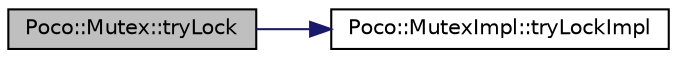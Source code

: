 digraph "Poco::Mutex::tryLock"
{
 // LATEX_PDF_SIZE
  edge [fontname="Helvetica",fontsize="10",labelfontname="Helvetica",labelfontsize="10"];
  node [fontname="Helvetica",fontsize="10",shape=record];
  rankdir="LR";
  Node1 [label="Poco::Mutex::tryLock",height=0.2,width=0.4,color="black", fillcolor="grey75", style="filled", fontcolor="black",tooltip=" "];
  Node1 -> Node2 [color="midnightblue",fontsize="10",style="solid"];
  Node2 [label="Poco::MutexImpl::tryLockImpl",height=0.2,width=0.4,color="black", fillcolor="white", style="filled",URL="$classPoco_1_1MutexImpl.html#af6912745580c04c99d3e12110a516c93",tooltip=" "];
}
